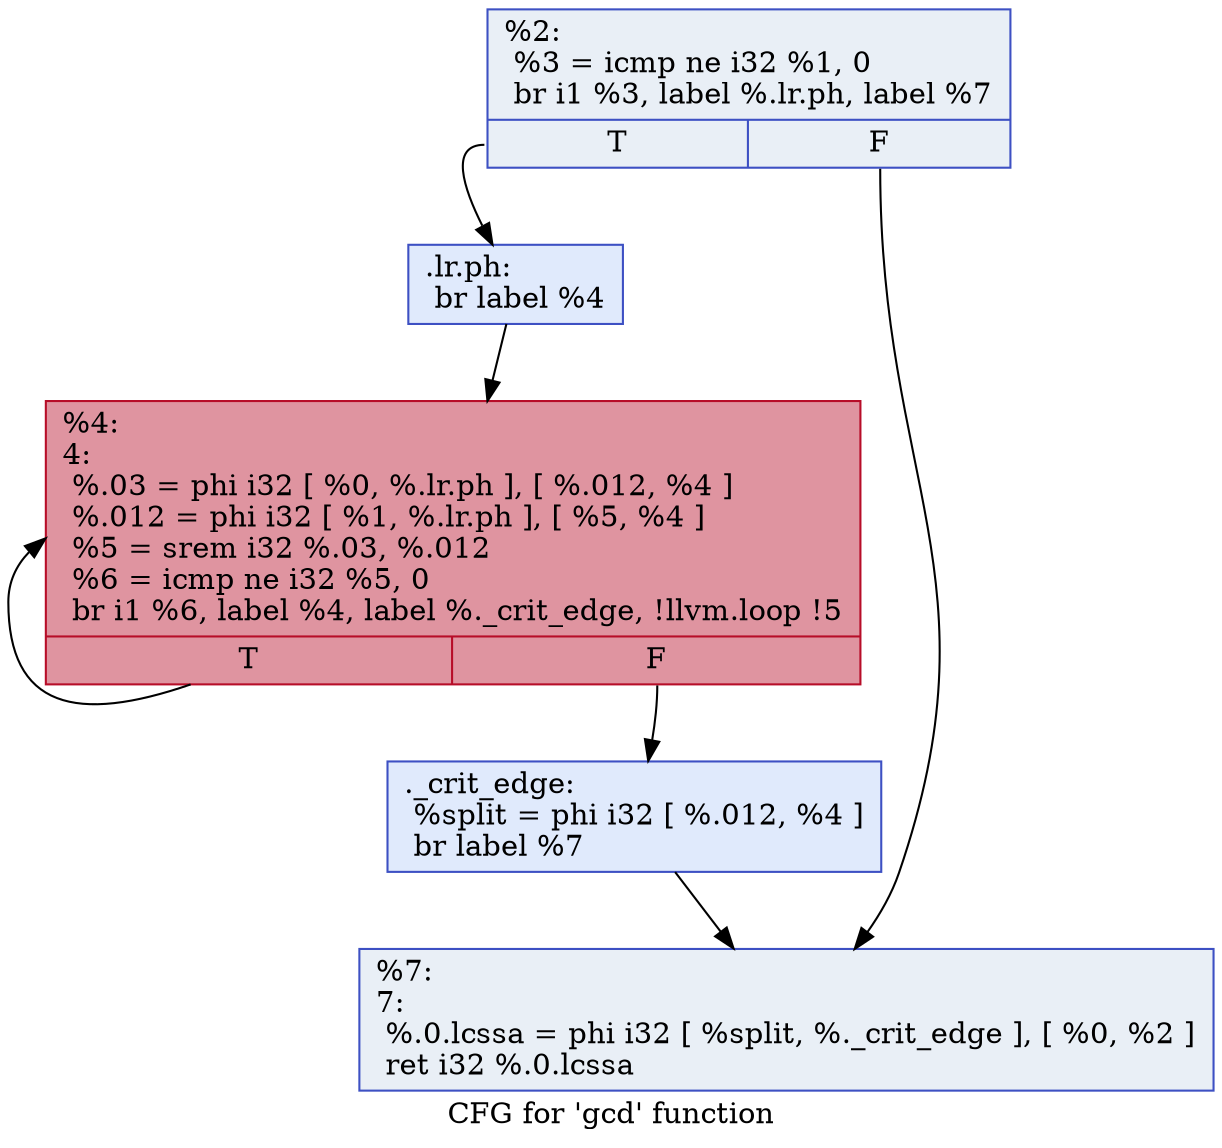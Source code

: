 digraph "CFG for 'gcd' function" {
	label="CFG for 'gcd' function";

	Node0x1439263f0 [shape=record,color="#3d50c3ff", style=filled, fillcolor="#cedaeb70",label="{%2:\l  %3 = icmp ne i32 %1, 0\l  br i1 %3, label %.lr.ph, label %7\l|{<s0>T|<s1>F}}"];
	Node0x1439263f0:s0 -> Node0x1439264f0;
	Node0x1439263f0:s1 -> Node0x143926670;
	Node0x1439264f0 [shape=record,color="#3d50c3ff", style=filled, fillcolor="#b9d0f970",label="{.lr.ph:                                           \l  br label %4\l}"];
	Node0x1439264f0 -> Node0x143926790;
	Node0x143926790 [shape=record,color="#b70d28ff", style=filled, fillcolor="#b70d2870",label="{%4:\l4:                                                \l  %.03 = phi i32 [ %0, %.lr.ph ], [ %.012, %4 ]\l  %.012 = phi i32 [ %1, %.lr.ph ], [ %5, %4 ]\l  %5 = srem i32 %.03, %.012\l  %6 = icmp ne i32 %5, 0\l  br i1 %6, label %4, label %._crit_edge, !llvm.loop !5\l|{<s0>T|<s1>F}}"];
	Node0x143926790:s0 -> Node0x143926790;
	Node0x143926790:s1 -> Node0x143926990;
	Node0x143926990 [shape=record,color="#3d50c3ff", style=filled, fillcolor="#b9d0f970",label="{._crit_edge:                                      \l  %split = phi i32 [ %.012, %4 ]\l  br label %7\l}"];
	Node0x143926990 -> Node0x143926670;
	Node0x143926670 [shape=record,color="#3d50c3ff", style=filled, fillcolor="#cedaeb70",label="{%7:\l7:                                                \l  %.0.lcssa = phi i32 [ %split, %._crit_edge ], [ %0, %2 ]\l  ret i32 %.0.lcssa\l}"];
}
